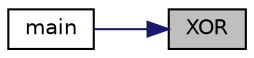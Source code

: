 digraph "XOR"
{
 // INTERACTIVE_SVG=YES
 // LATEX_PDF_SIZE
  edge [fontname="Helvetica",fontsize="10",labelfontname="Helvetica",labelfontsize="10"];
  node [fontname="Helvetica",fontsize="10",shape=record];
  rankdir="RL";
  Node1 [label="XOR",height=0.2,width=0.4,color="black", fillcolor="grey75", style="filled", fontcolor="black",tooltip="Efectúa el cifrado/descifrado XOR."];
  Node1 -> Node2 [dir="back",color="midnightblue",fontsize="10",style="solid",fontname="Helvetica"];
  Node2 [label="main",height=0.2,width=0.4,color="black", fillcolor="white", style="filled",URL="$cripto_8cc.html#a166c7c813d42d4aeabfe6f4818864170",tooltip="Función principal."];
}
